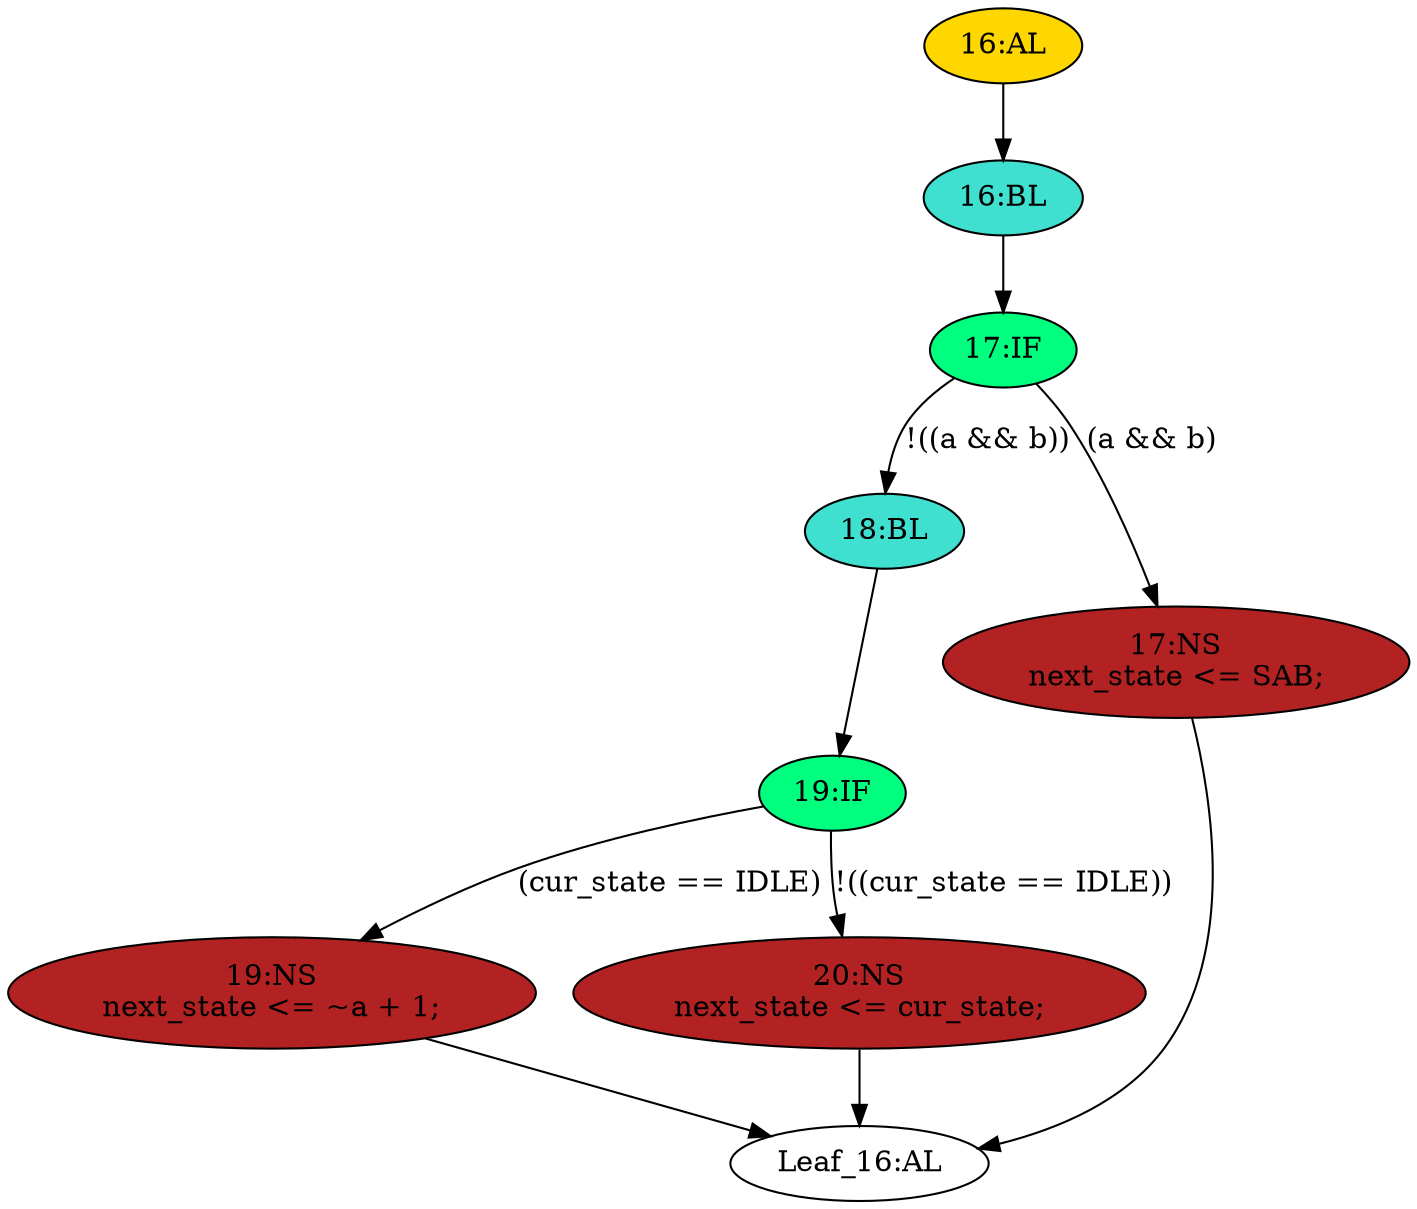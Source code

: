 strict digraph "" {
	node [label="\N"];
	"18:BL"	[ast="<pyverilog.vparser.ast.Block object at 0x7f65375ef550>",
		fillcolor=turquoise,
		label="18:BL",
		statements="[]",
		style=filled,
		typ=Block];
	"19:IF"	[ast="<pyverilog.vparser.ast.IfStatement object at 0x7f65375ef590>",
		fillcolor=springgreen,
		label="19:IF",
		statements="[]",
		style=filled,
		typ=IfStatement];
	"18:BL" -> "19:IF"	[cond="[]",
		lineno=None];
	"17:IF"	[ast="<pyverilog.vparser.ast.IfStatement object at 0x7f65375ef4d0>",
		fillcolor=springgreen,
		label="17:IF",
		statements="[]",
		style=filled,
		typ=IfStatement];
	"17:IF" -> "18:BL"	[cond="['a', 'b']",
		label="!((a && b))",
		lineno=17];
	"17:NS"	[ast="<pyverilog.vparser.ast.NonblockingSubstitution object at 0x7f65375ef810>",
		fillcolor=firebrick,
		label="17:NS
next_state <= SAB;",
		statements="[<pyverilog.vparser.ast.NonblockingSubstitution object at 0x7f65375ef810>]",
		style=filled,
		typ=NonblockingSubstitution];
	"17:IF" -> "17:NS"	[cond="['a', 'b']",
		label="(a && b)",
		lineno=17];
	"Leaf_16:AL"	[def_var="['next_state']",
		label="Leaf_16:AL"];
	"19:NS"	[ast="<pyverilog.vparser.ast.NonblockingSubstitution object at 0x7f65375ef190>",
		fillcolor=firebrick,
		label="19:NS
next_state <= ~a + 1;",
		statements="[<pyverilog.vparser.ast.NonblockingSubstitution object at 0x7f65375ef190>]",
		style=filled,
		typ=NonblockingSubstitution];
	"19:IF" -> "19:NS"	[cond="['cur_state', 'IDLE']",
		label="(cur_state == IDLE)",
		lineno=19];
	"20:NS"	[ast="<pyverilog.vparser.ast.NonblockingSubstitution object at 0x7f65375ef5d0>",
		fillcolor=firebrick,
		label="20:NS
next_state <= cur_state;",
		statements="[<pyverilog.vparser.ast.NonblockingSubstitution object at 0x7f65375ef5d0>]",
		style=filled,
		typ=NonblockingSubstitution];
	"19:IF" -> "20:NS"	[cond="['cur_state', 'IDLE']",
		label="!((cur_state == IDLE))",
		lineno=19];
	"19:NS" -> "Leaf_16:AL"	[cond="[]",
		lineno=None];
	"17:NS" -> "Leaf_16:AL"	[cond="[]",
		lineno=None];
	"16:AL"	[ast="<pyverilog.vparser.ast.Always object at 0x7f65375efa10>",
		clk_sens=False,
		fillcolor=gold,
		label="16:AL",
		sens="['cur_state', 'a', 'b']",
		statements="[]",
		style=filled,
		typ=Always,
		use_var="['a', 'cur_state', 'IDLE', 'b']"];
	"16:BL"	[ast="<pyverilog.vparser.ast.Block object at 0x7f65375efc10>",
		fillcolor=turquoise,
		label="16:BL",
		statements="[]",
		style=filled,
		typ=Block];
	"16:AL" -> "16:BL"	[cond="[]",
		lineno=None];
	"20:NS" -> "Leaf_16:AL"	[cond="[]",
		lineno=None];
	"16:BL" -> "17:IF"	[cond="[]",
		lineno=None];
}

